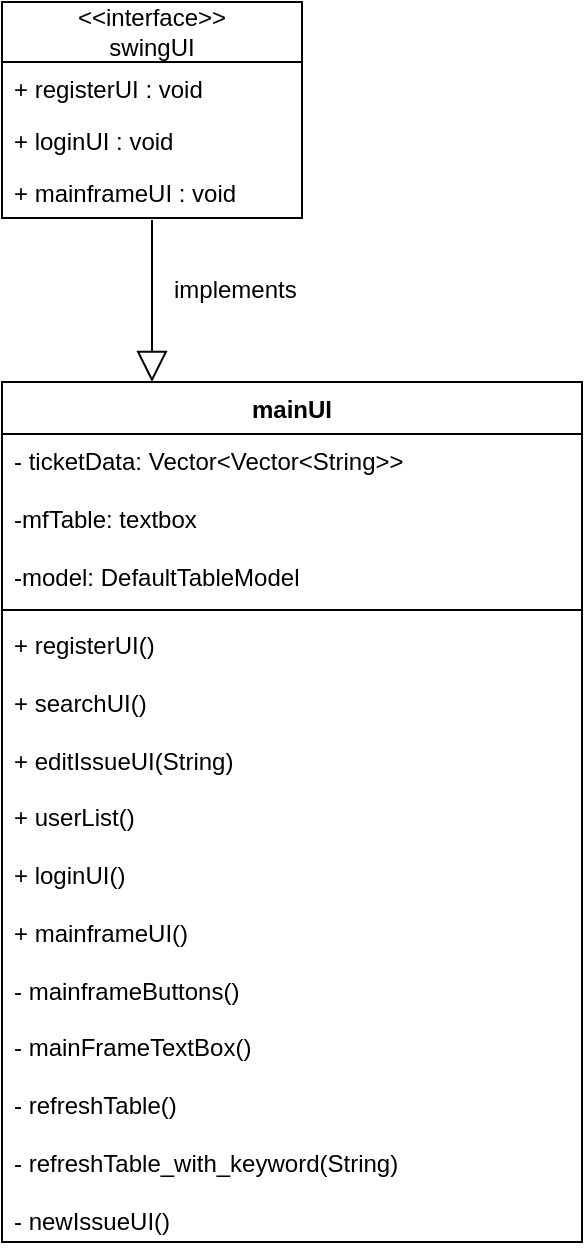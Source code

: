 <mxfile version="24.4.8" type="device">
  <diagram name="페이지-1" id="hYbyOHfXpUy2tI1WrXhF">
    <mxGraphModel dx="1434" dy="836" grid="1" gridSize="10" guides="1" tooltips="1" connect="1" arrows="1" fold="1" page="1" pageScale="1" pageWidth="827" pageHeight="1169" math="0" shadow="0">
      <root>
        <mxCell id="0" />
        <mxCell id="1" parent="0" />
        <mxCell id="XvyiKU6grhtY4UugYKbV-1" value="mainUI" style="swimlane;fontStyle=1;align=center;verticalAlign=top;childLayout=stackLayout;horizontal=1;startSize=26;horizontalStack=0;resizeParent=1;resizeParentMax=0;resizeLast=0;collapsible=1;marginBottom=0;whiteSpace=wrap;html=1;" parent="1" vertex="1">
          <mxGeometry x="20" y="380" width="290" height="430" as="geometry" />
        </mxCell>
        <mxCell id="XvyiKU6grhtY4UugYKbV-2" value="- ticketData: Vector&amp;lt;Vector&amp;lt;String&amp;gt;&amp;gt;&lt;div&gt;&lt;br&gt;&lt;/div&gt;&lt;div&gt;-mfTable: textbox&lt;/div&gt;&lt;div&gt;&lt;br&gt;&lt;/div&gt;&lt;div&gt;-model: DefaultTableModel&amp;nbsp;&lt;/div&gt;" style="text;strokeColor=none;fillColor=none;align=left;verticalAlign=top;spacingLeft=4;spacingRight=4;overflow=hidden;rotatable=0;points=[[0,0.5],[1,0.5]];portConstraint=eastwest;whiteSpace=wrap;html=1;" parent="XvyiKU6grhtY4UugYKbV-1" vertex="1">
          <mxGeometry y="26" width="290" height="84" as="geometry" />
        </mxCell>
        <mxCell id="XvyiKU6grhtY4UugYKbV-3" value="" style="line;strokeWidth=1;fillColor=none;align=left;verticalAlign=middle;spacingTop=-1;spacingLeft=3;spacingRight=3;rotatable=0;labelPosition=right;points=[];portConstraint=eastwest;strokeColor=inherit;" parent="XvyiKU6grhtY4UugYKbV-1" vertex="1">
          <mxGeometry y="110" width="290" height="8" as="geometry" />
        </mxCell>
        <mxCell id="XvyiKU6grhtY4UugYKbV-4" value="+ registerUI()&lt;div&gt;&lt;br&gt;&lt;/div&gt;&lt;div&gt;+ searchUI()&lt;/div&gt;&lt;div&gt;&lt;br&gt;&lt;/div&gt;&lt;div&gt;+ editIssueUI(String)&lt;/div&gt;&lt;div&gt;&lt;br&gt;&lt;/div&gt;&lt;div&gt;+ userList()&lt;/div&gt;&lt;div&gt;&lt;br&gt;&lt;/div&gt;&lt;div&gt;+ loginUI()&lt;/div&gt;&lt;div&gt;&lt;br&gt;&lt;/div&gt;&lt;div&gt;+ mainframeUI()&lt;/div&gt;&lt;div&gt;&lt;br&gt;&lt;/div&gt;&lt;div&gt;- mainframeButtons()&lt;/div&gt;&lt;div&gt;&lt;br&gt;&lt;/div&gt;&lt;div&gt;- mainFrameTextBox()&lt;/div&gt;&lt;div&gt;&lt;br&gt;&lt;/div&gt;&lt;div&gt;- refreshTable()&lt;/div&gt;&lt;div&gt;&lt;br&gt;&lt;/div&gt;&lt;div&gt;- refreshTable_with_keyword(String)&lt;/div&gt;&lt;div&gt;&lt;br&gt;&lt;/div&gt;&lt;div&gt;- newIssueUI()&lt;/div&gt;" style="text;strokeColor=none;fillColor=none;align=left;verticalAlign=top;spacingLeft=4;spacingRight=4;overflow=hidden;rotatable=0;points=[[0,0.5],[1,0.5]];portConstraint=eastwest;whiteSpace=wrap;html=1;" parent="XvyiKU6grhtY4UugYKbV-1" vertex="1">
          <mxGeometry y="118" width="290" height="312" as="geometry" />
        </mxCell>
        <mxCell id="_ZHdaIYxgwFWHs3A6_yZ-2" value="&amp;lt;&amp;lt;interface&amp;gt;&amp;gt;&lt;div&gt;swingUI&lt;/div&gt;" style="swimlane;fontStyle=0;childLayout=stackLayout;horizontal=1;startSize=30;fillColor=none;horizontalStack=0;resizeParent=1;resizeParentMax=0;resizeLast=0;collapsible=1;marginBottom=0;whiteSpace=wrap;html=1;" vertex="1" parent="1">
          <mxGeometry x="20" y="190" width="150" height="108" as="geometry" />
        </mxCell>
        <mxCell id="_ZHdaIYxgwFWHs3A6_yZ-3" value="+ registerUI : void" style="text;strokeColor=none;fillColor=none;align=left;verticalAlign=top;spacingLeft=4;spacingRight=4;overflow=hidden;rotatable=0;points=[[0,0.5],[1,0.5]];portConstraint=eastwest;whiteSpace=wrap;html=1;" vertex="1" parent="_ZHdaIYxgwFWHs3A6_yZ-2">
          <mxGeometry y="30" width="150" height="26" as="geometry" />
        </mxCell>
        <mxCell id="_ZHdaIYxgwFWHs3A6_yZ-4" value="+ loginUI : void" style="text;strokeColor=none;fillColor=none;align=left;verticalAlign=top;spacingLeft=4;spacingRight=4;overflow=hidden;rotatable=0;points=[[0,0.5],[1,0.5]];portConstraint=eastwest;whiteSpace=wrap;html=1;" vertex="1" parent="_ZHdaIYxgwFWHs3A6_yZ-2">
          <mxGeometry y="56" width="150" height="26" as="geometry" />
        </mxCell>
        <mxCell id="_ZHdaIYxgwFWHs3A6_yZ-5" value="+ mainframeUI : void" style="text;strokeColor=none;fillColor=none;align=left;verticalAlign=top;spacingLeft=4;spacingRight=4;overflow=hidden;rotatable=0;points=[[0,0.5],[1,0.5]];portConstraint=eastwest;whiteSpace=wrap;html=1;" vertex="1" parent="_ZHdaIYxgwFWHs3A6_yZ-2">
          <mxGeometry y="82" width="150" height="26" as="geometry" />
        </mxCell>
        <mxCell id="_ZHdaIYxgwFWHs3A6_yZ-6" value="" style="endArrow=block;endFill=0;endSize=13;html=1;rounded=0;entryX=0.5;entryY=0;entryDx=0;entryDy=0;exitX=0.5;exitY=1.038;exitDx=0;exitDy=0;exitPerimeter=0;" edge="1" parent="1" source="_ZHdaIYxgwFWHs3A6_yZ-5">
          <mxGeometry width="160" relative="1" as="geometry">
            <mxPoint x="20" y="300" as="sourcePoint" />
            <mxPoint x="95" y="380" as="targetPoint" />
          </mxGeometry>
        </mxCell>
        <mxCell id="_ZHdaIYxgwFWHs3A6_yZ-7" value="implements" style="text;strokeColor=none;fillColor=none;align=left;verticalAlign=top;spacingLeft=4;spacingRight=4;overflow=hidden;rotatable=0;points=[[0,0.5],[1,0.5]];portConstraint=eastwest;whiteSpace=wrap;html=1;" vertex="1" parent="1">
          <mxGeometry x="100" y="320" width="100" height="26" as="geometry" />
        </mxCell>
      </root>
    </mxGraphModel>
  </diagram>
</mxfile>
